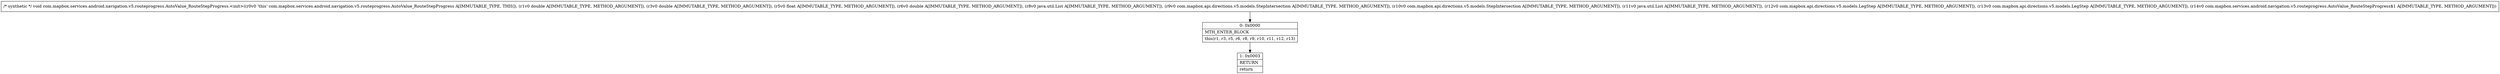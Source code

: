 digraph "CFG forcom.mapbox.services.android.navigation.v5.routeprogress.AutoValue_RouteStepProgress.\<init\>(DDFDLjava\/util\/List;Lcom\/mapbox\/api\/directions\/v5\/models\/StepIntersection;Lcom\/mapbox\/api\/directions\/v5\/models\/StepIntersection;Ljava\/util\/List;Lcom\/mapbox\/api\/directions\/v5\/models\/LegStep;Lcom\/mapbox\/api\/directions\/v5\/models\/LegStep;Lcom\/mapbox\/services\/android\/navigation\/v5\/routeprogress\/AutoValue_RouteStepProgress$1;)V" {
Node_0 [shape=record,label="{0\:\ 0x0000|MTH_ENTER_BLOCK\l|this(r1, r3, r5, r6, r8, r9, r10, r11, r12, r13)\l}"];
Node_1 [shape=record,label="{1\:\ 0x0003|RETURN\l|return\l}"];
MethodNode[shape=record,label="{\/* synthetic *\/ void com.mapbox.services.android.navigation.v5.routeprogress.AutoValue_RouteStepProgress.\<init\>((r0v0 'this' com.mapbox.services.android.navigation.v5.routeprogress.AutoValue_RouteStepProgress A[IMMUTABLE_TYPE, THIS]), (r1v0 double A[IMMUTABLE_TYPE, METHOD_ARGUMENT]), (r3v0 double A[IMMUTABLE_TYPE, METHOD_ARGUMENT]), (r5v0 float A[IMMUTABLE_TYPE, METHOD_ARGUMENT]), (r6v0 double A[IMMUTABLE_TYPE, METHOD_ARGUMENT]), (r8v0 java.util.List A[IMMUTABLE_TYPE, METHOD_ARGUMENT]), (r9v0 com.mapbox.api.directions.v5.models.StepIntersection A[IMMUTABLE_TYPE, METHOD_ARGUMENT]), (r10v0 com.mapbox.api.directions.v5.models.StepIntersection A[IMMUTABLE_TYPE, METHOD_ARGUMENT]), (r11v0 java.util.List A[IMMUTABLE_TYPE, METHOD_ARGUMENT]), (r12v0 com.mapbox.api.directions.v5.models.LegStep A[IMMUTABLE_TYPE, METHOD_ARGUMENT]), (r13v0 com.mapbox.api.directions.v5.models.LegStep A[IMMUTABLE_TYPE, METHOD_ARGUMENT]), (r14v0 com.mapbox.services.android.navigation.v5.routeprogress.AutoValue_RouteStepProgress$1 A[IMMUTABLE_TYPE, METHOD_ARGUMENT])) }"];
MethodNode -> Node_0;
Node_0 -> Node_1;
}

